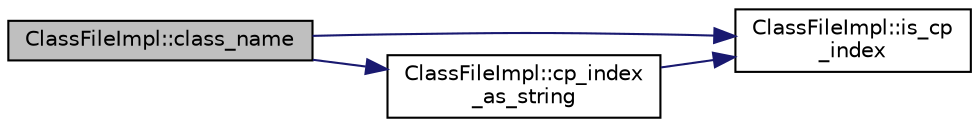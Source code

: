 digraph "ClassFileImpl::class_name"
{
  bgcolor="transparent";
  edge [fontname="Helvetica",fontsize="10",labelfontname="Helvetica",labelfontsize="10"];
  node [fontname="Helvetica",fontsize="10",shape=record];
  rankdir="LR";
  Node0 [label="ClassFileImpl::class_name",height=0.2,width=0.4,color="black", fillcolor="grey75", style="filled", fontcolor="black"];
  Node0 -> Node1 [color="midnightblue",fontsize="10",style="solid",fontname="Helvetica"];
  Node1 [label="ClassFileImpl::is_cp\l_index",height=0.2,width=0.4,color="black",URL="$classClassFileImpl.html#a1f15226f5107cb036e81d480531cda08"];
  Node0 -> Node2 [color="midnightblue",fontsize="10",style="solid",fontname="Helvetica"];
  Node2 [label="ClassFileImpl::cp_index\l_as_string",height=0.2,width=0.4,color="black",URL="$classClassFileImpl.html#abf8923075c93d6d5bd1755a7b3ced362"];
  Node2 -> Node1 [color="midnightblue",fontsize="10",style="solid",fontname="Helvetica"];
}
